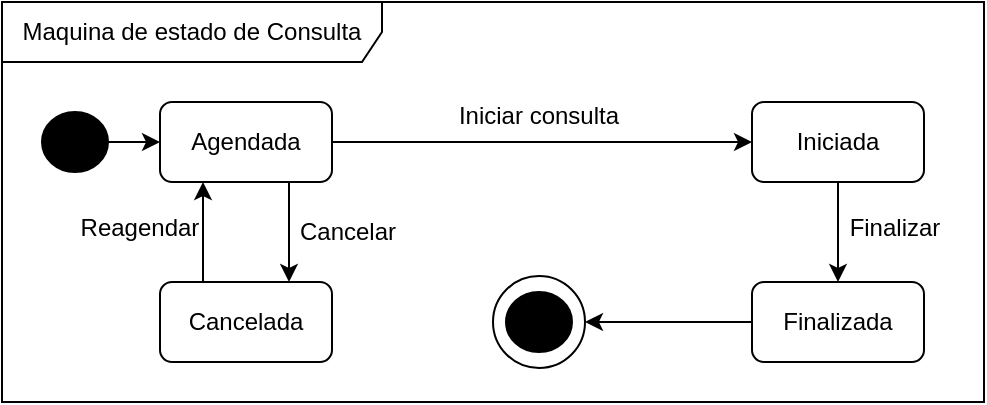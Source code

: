 <mxfile version="21.6.9" type="github">
  <diagram name="Página-1" id="iXf_D6uzkqV6S4iV9w4Z">
    <mxGraphModel dx="1434" dy="800" grid="0" gridSize="10" guides="1" tooltips="1" connect="1" arrows="1" fold="1" page="1" pageScale="1" pageWidth="827" pageHeight="1169" math="0" shadow="0">
      <root>
        <mxCell id="0" />
        <mxCell id="1" parent="0" />
        <mxCell id="0Q-uGqDb0p1iL_2HCWXr-41" value="Maquina de estado de Consulta" style="shape=umlFrame;whiteSpace=wrap;html=1;pointerEvents=0;width=190;height=30;" vertex="1" parent="1">
          <mxGeometry x="90" y="25" width="491" height="200" as="geometry" />
        </mxCell>
        <mxCell id="0Q-uGqDb0p1iL_2HCWXr-42" style="edgeStyle=orthogonalEdgeStyle;rounded=0;orthogonalLoop=1;jettySize=auto;html=1;" edge="1" parent="1" source="0Q-uGqDb0p1iL_2HCWXr-44" target="0Q-uGqDb0p1iL_2HCWXr-46">
          <mxGeometry relative="1" as="geometry" />
        </mxCell>
        <mxCell id="0Q-uGqDb0p1iL_2HCWXr-55" style="edgeStyle=orthogonalEdgeStyle;rounded=0;orthogonalLoop=1;jettySize=auto;html=1;entryX=0.75;entryY=0;entryDx=0;entryDy=0;" edge="1" parent="1" source="0Q-uGqDb0p1iL_2HCWXr-44" target="0Q-uGqDb0p1iL_2HCWXr-48">
          <mxGeometry relative="1" as="geometry">
            <Array as="points">
              <mxPoint x="234" y="140" />
            </Array>
          </mxGeometry>
        </mxCell>
        <mxCell id="0Q-uGqDb0p1iL_2HCWXr-44" value="Agendada" style="rounded=1;whiteSpace=wrap;html=1;" vertex="1" parent="1">
          <mxGeometry x="169" y="75" width="86" height="40" as="geometry" />
        </mxCell>
        <mxCell id="0Q-uGqDb0p1iL_2HCWXr-45" style="edgeStyle=orthogonalEdgeStyle;rounded=0;orthogonalLoop=1;jettySize=auto;html=1;" edge="1" parent="1" source="0Q-uGqDb0p1iL_2HCWXr-46" target="0Q-uGqDb0p1iL_2HCWXr-47">
          <mxGeometry relative="1" as="geometry" />
        </mxCell>
        <mxCell id="0Q-uGqDb0p1iL_2HCWXr-46" value="Iniciada" style="rounded=1;whiteSpace=wrap;html=1;" vertex="1" parent="1">
          <mxGeometry x="465" y="75" width="86" height="40" as="geometry" />
        </mxCell>
        <mxCell id="0Q-uGqDb0p1iL_2HCWXr-60" style="edgeStyle=orthogonalEdgeStyle;rounded=0;orthogonalLoop=1;jettySize=auto;html=1;entryX=1;entryY=0.5;entryDx=0;entryDy=0;" edge="1" parent="1" source="0Q-uGqDb0p1iL_2HCWXr-47" target="0Q-uGqDb0p1iL_2HCWXr-58">
          <mxGeometry relative="1" as="geometry" />
        </mxCell>
        <mxCell id="0Q-uGqDb0p1iL_2HCWXr-47" value="Finalizada" style="rounded=1;whiteSpace=wrap;html=1;" vertex="1" parent="1">
          <mxGeometry x="465" y="165" width="86" height="40" as="geometry" />
        </mxCell>
        <mxCell id="0Q-uGqDb0p1iL_2HCWXr-54" style="edgeStyle=orthogonalEdgeStyle;rounded=0;orthogonalLoop=1;jettySize=auto;html=1;entryX=0.25;entryY=1;entryDx=0;entryDy=0;" edge="1" parent="1" source="0Q-uGqDb0p1iL_2HCWXr-48" target="0Q-uGqDb0p1iL_2HCWXr-44">
          <mxGeometry relative="1" as="geometry">
            <Array as="points">
              <mxPoint x="191" y="140" />
            </Array>
          </mxGeometry>
        </mxCell>
        <mxCell id="0Q-uGqDb0p1iL_2HCWXr-48" value="Cancelada" style="rounded=1;whiteSpace=wrap;html=1;" vertex="1" parent="1">
          <mxGeometry x="169" y="165" width="86" height="40" as="geometry" />
        </mxCell>
        <mxCell id="0Q-uGqDb0p1iL_2HCWXr-49" style="edgeStyle=orthogonalEdgeStyle;rounded=0;orthogonalLoop=1;jettySize=auto;html=1;entryX=0;entryY=0.5;entryDx=0;entryDy=0;" edge="1" parent="1" source="0Q-uGqDb0p1iL_2HCWXr-50" target="0Q-uGqDb0p1iL_2HCWXr-44">
          <mxGeometry relative="1" as="geometry" />
        </mxCell>
        <mxCell id="0Q-uGqDb0p1iL_2HCWXr-50" value="" style="ellipse;whiteSpace=wrap;html=1;rounded=1;fillColor=#000000;" vertex="1" parent="1">
          <mxGeometry x="110" y="80" width="33" height="30" as="geometry" />
        </mxCell>
        <mxCell id="0Q-uGqDb0p1iL_2HCWXr-51" value="Reagendar" style="text;html=1;strokeColor=none;fillColor=none;align=center;verticalAlign=middle;whiteSpace=wrap;rounded=0;" vertex="1" parent="1">
          <mxGeometry x="128" y="128" width="62" height="20" as="geometry" />
        </mxCell>
        <mxCell id="0Q-uGqDb0p1iL_2HCWXr-52" value="Iniciar consulta" style="text;html=1;strokeColor=none;fillColor=none;align=center;verticalAlign=middle;whiteSpace=wrap;rounded=0;" vertex="1" parent="1">
          <mxGeometry x="299.25" y="72" width="118.5" height="20" as="geometry" />
        </mxCell>
        <mxCell id="0Q-uGqDb0p1iL_2HCWXr-53" value="Finalizar" style="text;html=1;strokeColor=none;fillColor=none;align=center;verticalAlign=middle;whiteSpace=wrap;rounded=0;" vertex="1" parent="1">
          <mxGeometry x="506" y="128" width="61" height="20" as="geometry" />
        </mxCell>
        <mxCell id="0Q-uGqDb0p1iL_2HCWXr-57" value="" style="ellipse;whiteSpace=wrap;html=1;rounded=1;fillColor=#000000;" vertex="1" parent="1">
          <mxGeometry x="342" y="170" width="33" height="30" as="geometry" />
        </mxCell>
        <mxCell id="0Q-uGqDb0p1iL_2HCWXr-58" value="" style="ellipse;whiteSpace=wrap;html=1;rounded=1;fillColor=none;" vertex="1" parent="1">
          <mxGeometry x="335.5" y="162" width="46" height="46" as="geometry" />
        </mxCell>
        <mxCell id="0Q-uGqDb0p1iL_2HCWXr-62" value="Cancelar" style="text;html=1;strokeColor=none;fillColor=none;align=center;verticalAlign=middle;whiteSpace=wrap;rounded=0;" vertex="1" parent="1">
          <mxGeometry x="232" y="130" width="62" height="20" as="geometry" />
        </mxCell>
      </root>
    </mxGraphModel>
  </diagram>
</mxfile>
